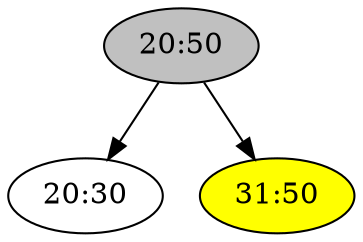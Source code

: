 digraph "l2-i31:50" {

/* Nodes */

N_20_50[label="20:50"][style="filled"][fillcolor="grey"];
N_20_30[label="20:30"];
N_31_50[label="31:50"][style="filled"][fillcolor="yellow"];

/* Edges */

N_20_50 -> N_20_30;
N_20_50 -> N_31_50;
}
